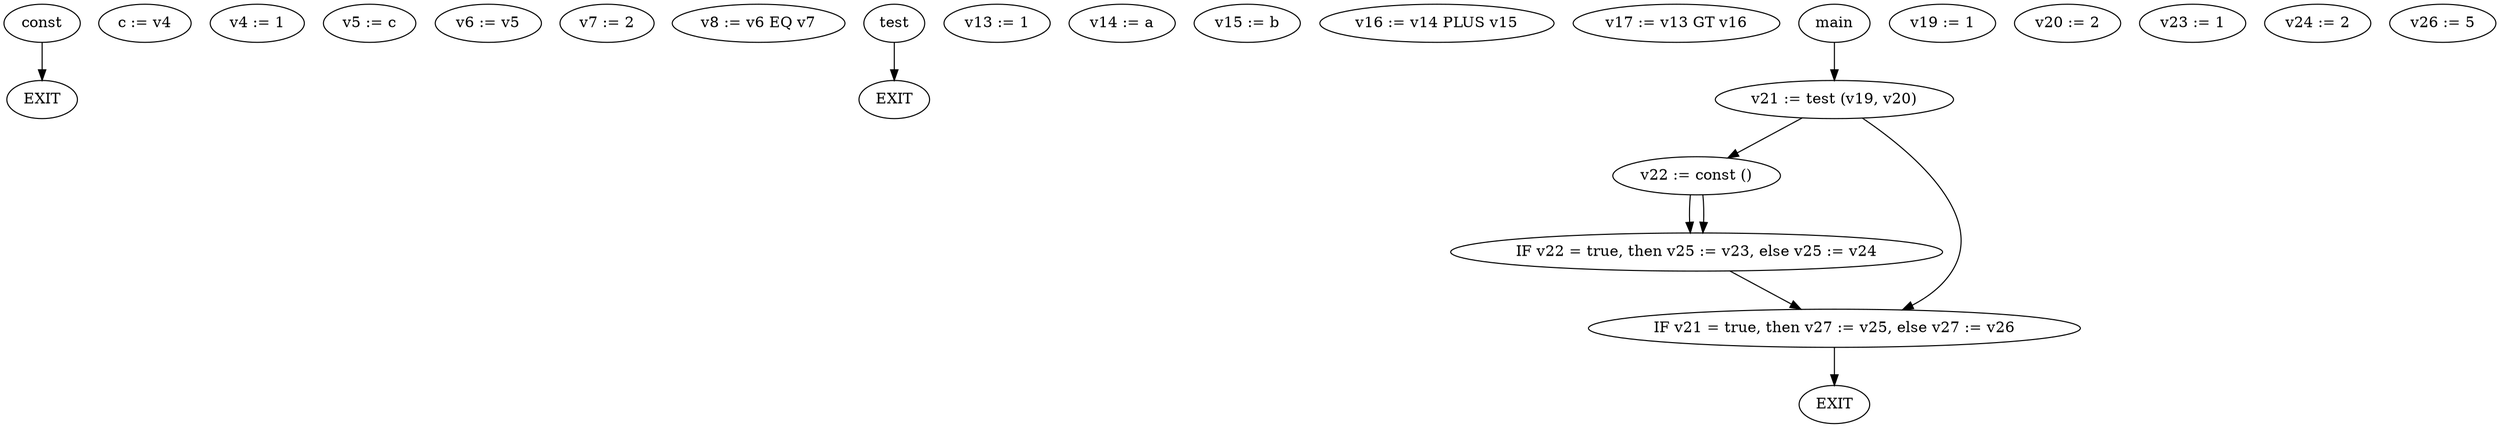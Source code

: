 digraph print {
1 [label="const"];
3 [label="c := v4"];
4 [label="v4 := 1"];
5 [label="v5 := c"];
6 [label="v6 := v5"];
7 [label="v7 := 2"];
8 [label="v8 := v6 EQ v7"];
9 [label="test"];
13 [label="v13 := 1"];
14 [label="v14 := a"];
15 [label="v15 := b"];
16 [label="v16 := v14 PLUS v15"];
17 [label="v17 := v13 GT v16"];
18 [label="main"];
19 [label="v19 := 1"];
20 [label="v20 := 2"];
21 [label="v21 := test (v19, v20)"];
22 [label="v22 := const ()"];
23 [label="v23 := 1"];
24 [label="v24 := 2"];
25 [label="IF v22 = true, then v25 := v23, else v25 := v24"];
26 [label="v26 := 5"];
27 [label="IF v21 = true, then v27 := v25, else v27 := v26"];
28 [label="EXIT"];
29 [label="EXIT"];
30 [label="EXIT"];
9->29
27->28
21->27
25->27
1->30
18->21
21->22
22->25
22->25
}
